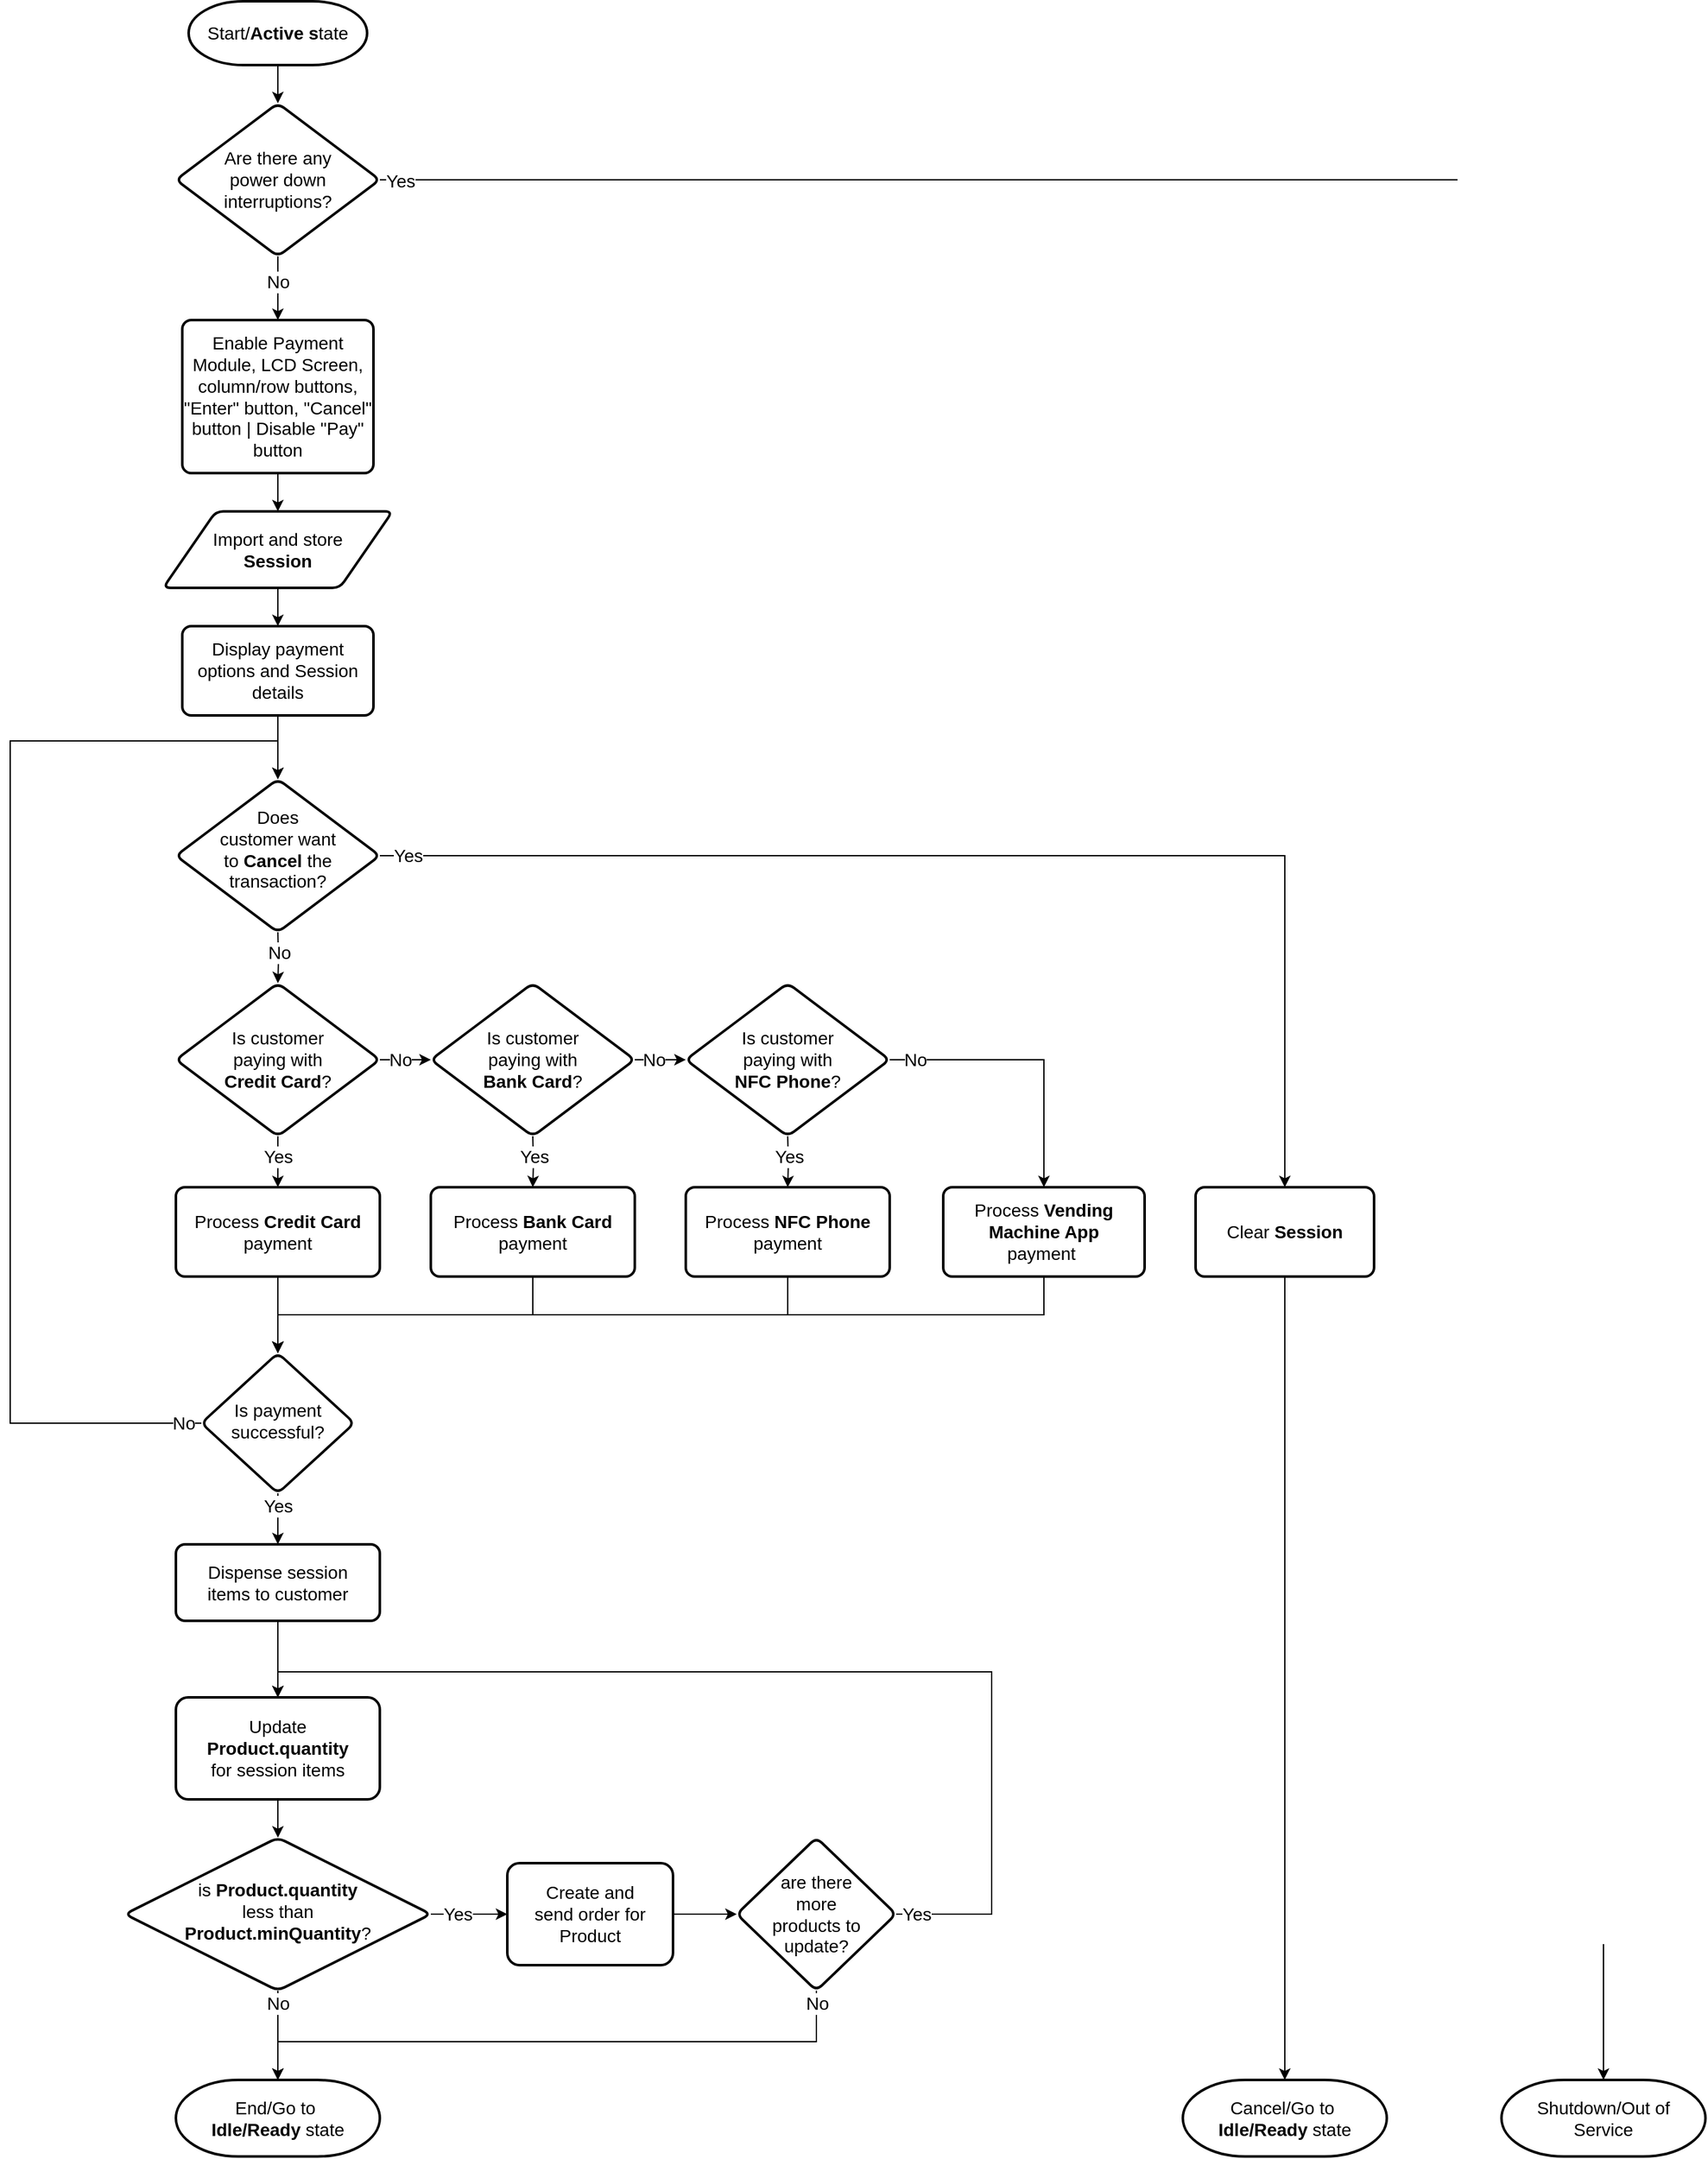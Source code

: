 <mxfile version="24.0.2" type="device">
  <diagram id="C5RBs43oDa-KdzZeNtuy" name="Page-1">
    <mxGraphModel dx="1391" dy="2658" grid="1" gridSize="10" guides="1" tooltips="1" connect="1" arrows="1" fold="1" page="1" pageScale="1" pageWidth="827" pageHeight="1169" background="none" math="0" shadow="0">
      <root>
        <mxCell id="WIyWlLk6GJQsqaUBKTNV-0" />
        <mxCell id="WIyWlLk6GJQsqaUBKTNV-1" parent="WIyWlLk6GJQsqaUBKTNV-0" />
        <mxCell id="KL7KvYvC_I1cgrCWBJxJ-2" value="" style="edgeStyle=orthogonalEdgeStyle;rounded=0;orthogonalLoop=1;jettySize=auto;html=1;" edge="1" parent="WIyWlLk6GJQsqaUBKTNV-1" source="eG1vH4hT44DBcO4QuvE--0" target="KL7KvYvC_I1cgrCWBJxJ-1">
          <mxGeometry relative="1" as="geometry" />
        </mxCell>
        <mxCell id="eG1vH4hT44DBcO4QuvE--0" value="Start/&lt;b style=&quot;font-size: 14px;&quot;&gt;Active s&lt;/b&gt;tate" style="strokeWidth=2;html=1;shape=mxgraph.flowchart.terminator;whiteSpace=wrap;rounded=0;fontSize=14;align=center;" parent="WIyWlLk6GJQsqaUBKTNV-1" vertex="1">
          <mxGeometry x="370" y="-230" width="140" height="50" as="geometry" />
        </mxCell>
        <mxCell id="eG1vH4hT44DBcO4QuvE--26" value="" style="edgeStyle=orthogonalEdgeStyle;rounded=0;orthogonalLoop=1;jettySize=auto;html=1;fontSize=14;" parent="WIyWlLk6GJQsqaUBKTNV-1" source="eG1vH4hT44DBcO4QuvE--1" target="eG1vH4hT44DBcO4QuvE--25" edge="1">
          <mxGeometry relative="1" as="geometry" />
        </mxCell>
        <mxCell id="eG1vH4hT44DBcO4QuvE--1" value="Import and store &lt;b style=&quot;font-size: 14px;&quot;&gt;Session&lt;/b&gt;" style="shape=parallelogram;html=1;strokeWidth=2;perimeter=parallelogramPerimeter;whiteSpace=wrap;rounded=1;arcSize=12;size=0.23;spacing=5;spacingLeft=30;spacingRight=30;align=center;fontSize=14;" parent="WIyWlLk6GJQsqaUBKTNV-1" vertex="1">
          <mxGeometry x="350" y="170" width="180" height="60" as="geometry" />
        </mxCell>
        <mxCell id="eG1vH4hT44DBcO4QuvE--30" value="" style="edgeStyle=orthogonalEdgeStyle;rounded=0;orthogonalLoop=1;jettySize=auto;html=1;entryX=0.5;entryY=0;entryDx=0;entryDy=0;fontSize=14;" parent="WIyWlLk6GJQsqaUBKTNV-1" target="eG1vH4hT44DBcO4QuvE--120" edge="1">
          <mxGeometry relative="1" as="geometry">
            <mxPoint x="440" y="500" as="sourcePoint" />
            <mxPoint x="440" y="540" as="targetPoint" />
          </mxGeometry>
        </mxCell>
        <mxCell id="eG1vH4hT44DBcO4QuvE--33" value="No" style="edgeLabel;html=1;align=center;verticalAlign=middle;resizable=0;points=[];fontSize=14;" parent="eG1vH4hT44DBcO4QuvE--30" vertex="1" connectable="0">
          <mxGeometry x="-0.028" y="1" relative="1" as="geometry">
            <mxPoint x="-1" y="-4" as="offset" />
          </mxGeometry>
        </mxCell>
        <mxCell id="eG1vH4hT44DBcO4QuvE--27" value="" style="edgeStyle=orthogonalEdgeStyle;rounded=0;orthogonalLoop=1;jettySize=auto;html=1;entryX=0.5;entryY=0;entryDx=0;entryDy=0;fontSize=14;" parent="WIyWlLk6GJQsqaUBKTNV-1" source="eG1vH4hT44DBcO4QuvE--25" target="eG1vH4hT44DBcO4QuvE--52" edge="1">
          <mxGeometry relative="1" as="geometry">
            <mxPoint x="440" y="350" as="targetPoint" />
          </mxGeometry>
        </mxCell>
        <mxCell id="eG1vH4hT44DBcO4QuvE--25" value="Display payment options and Session details" style="rounded=1;whiteSpace=wrap;html=1;absoluteArcSize=1;arcSize=14;strokeWidth=2;fontSize=14;" parent="WIyWlLk6GJQsqaUBKTNV-1" vertex="1">
          <mxGeometry x="365" y="260" width="150" height="70" as="geometry" />
        </mxCell>
        <mxCell id="eG1vH4hT44DBcO4QuvE--155" style="edgeStyle=orthogonalEdgeStyle;rounded=0;orthogonalLoop=1;jettySize=auto;html=1;entryX=0.5;entryY=0;entryDx=0;entryDy=0;fontSize=14;" parent="WIyWlLk6GJQsqaUBKTNV-1" source="eG1vH4hT44DBcO4QuvE--52" target="eG1vH4hT44DBcO4QuvE--113" edge="1">
          <mxGeometry relative="1" as="geometry" />
        </mxCell>
        <mxCell id="eG1vH4hT44DBcO4QuvE--156" value="Yes" style="edgeLabel;html=1;align=center;verticalAlign=middle;resizable=0;points=[];fontSize=14;" parent="eG1vH4hT44DBcO4QuvE--155" vertex="1" connectable="0">
          <mxGeometry x="-0.956" y="-1" relative="1" as="geometry">
            <mxPoint y="-1" as="offset" />
          </mxGeometry>
        </mxCell>
        <mxCell id="eG1vH4hT44DBcO4QuvE--52" value="Does customer want to &lt;b style=&quot;font-size: 14px;&quot;&gt;C&lt;span style=&quot;font-size: 14px;&quot;&gt;ancel &lt;/span&gt;&lt;/b&gt;the transaction?" style="rhombus;whiteSpace=wrap;html=1;strokeWidth=2;rounded=1;arcSize=12;spacing=5;spacingLeft=30;spacingRight=30;fontSize=14;spacingBottom=10;" parent="WIyWlLk6GJQsqaUBKTNV-1" vertex="1">
          <mxGeometry x="360" y="380" width="160" height="120" as="geometry" />
        </mxCell>
        <mxCell id="eG1vH4hT44DBcO4QuvE--112" value="" style="edgeStyle=orthogonalEdgeStyle;rounded=0;orthogonalLoop=1;jettySize=auto;html=1;entryX=0.5;entryY=0;entryDx=0;entryDy=0;entryPerimeter=0;fontSize=14;" parent="WIyWlLk6GJQsqaUBKTNV-1" source="eG1vH4hT44DBcO4QuvE--113" target="KL7KvYvC_I1cgrCWBJxJ-9" edge="1">
          <mxGeometry relative="1" as="geometry">
            <mxPoint x="1230" y="800" as="targetPoint" />
            <Array as="points">
              <mxPoint x="1230" y="1390" />
              <mxPoint x="1230" y="1390" />
            </Array>
          </mxGeometry>
        </mxCell>
        <mxCell id="eG1vH4hT44DBcO4QuvE--113" value="Clear &lt;b style=&quot;font-size: 14px;&quot;&gt;Session&lt;/b&gt;" style="rounded=1;whiteSpace=wrap;html=1;absoluteArcSize=1;arcSize=14;strokeWidth=2;fontSize=14;spacing=5;spacingLeft=2;spacingRight=2;" parent="WIyWlLk6GJQsqaUBKTNV-1" vertex="1">
          <mxGeometry x="1160" y="700" width="140" height="70" as="geometry" />
        </mxCell>
        <mxCell id="eG1vH4hT44DBcO4QuvE--116" value="" style="edgeStyle=orthogonalEdgeStyle;rounded=0;orthogonalLoop=1;jettySize=auto;html=1;fontSize=14;" parent="WIyWlLk6GJQsqaUBKTNV-1" source="eG1vH4hT44DBcO4QuvE--120" target="eG1vH4hT44DBcO4QuvE--123" edge="1">
          <mxGeometry relative="1" as="geometry" />
        </mxCell>
        <mxCell id="eG1vH4hT44DBcO4QuvE--117" value="No" style="edgeLabel;html=1;align=center;verticalAlign=middle;resizable=0;points=[];fontSize=14;" parent="eG1vH4hT44DBcO4QuvE--116" vertex="1" connectable="0">
          <mxGeometry x="-0.097" y="1" relative="1" as="geometry">
            <mxPoint x="-2" y="1" as="offset" />
          </mxGeometry>
        </mxCell>
        <mxCell id="eG1vH4hT44DBcO4QuvE--118" value="" style="edgeStyle=orthogonalEdgeStyle;rounded=0;orthogonalLoop=1;jettySize=auto;html=1;fontSize=14;" parent="WIyWlLk6GJQsqaUBKTNV-1" source="eG1vH4hT44DBcO4QuvE--120" target="eG1vH4hT44DBcO4QuvE--126" edge="1">
          <mxGeometry relative="1" as="geometry" />
        </mxCell>
        <mxCell id="eG1vH4hT44DBcO4QuvE--119" value="Yes" style="edgeLabel;html=1;align=center;verticalAlign=middle;resizable=0;points=[];fontSize=14;" parent="eG1vH4hT44DBcO4QuvE--118" vertex="1" connectable="0">
          <mxGeometry x="-0.08" y="2" relative="1" as="geometry">
            <mxPoint x="-2" y="-3" as="offset" />
          </mxGeometry>
        </mxCell>
        <mxCell id="eG1vH4hT44DBcO4QuvE--120" value="Is customer paying with &lt;b style=&quot;font-size: 14px;&quot;&gt;Credit Card&lt;/b&gt;?" style="rhombus;whiteSpace=wrap;html=1;strokeWidth=2;rounded=1;arcSize=12;spacing=5;spacingLeft=30;spacingRight=30;fontSize=14;" parent="WIyWlLk6GJQsqaUBKTNV-1" vertex="1">
          <mxGeometry x="360" y="540" width="160" height="120" as="geometry" />
        </mxCell>
        <mxCell id="eG1vH4hT44DBcO4QuvE--121" value="" style="edgeStyle=orthogonalEdgeStyle;rounded=0;orthogonalLoop=1;jettySize=auto;html=1;fontSize=14;" parent="WIyWlLk6GJQsqaUBKTNV-1" source="eG1vH4hT44DBcO4QuvE--123" target="eG1vH4hT44DBcO4QuvE--124" edge="1">
          <mxGeometry relative="1" as="geometry" />
        </mxCell>
        <mxCell id="eG1vH4hT44DBcO4QuvE--122" value="No" style="edgeLabel;html=1;align=center;verticalAlign=middle;resizable=0;points=[];fontSize=14;" parent="eG1vH4hT44DBcO4QuvE--121" vertex="1" connectable="0">
          <mxGeometry x="-0.045" y="1" relative="1" as="geometry">
            <mxPoint x="-4" y="1" as="offset" />
          </mxGeometry>
        </mxCell>
        <mxCell id="eG1vH4hT44DBcO4QuvE--123" value="Is customer paying with &lt;b style=&quot;font-size: 14px;&quot;&gt;Bank Card&lt;/b&gt;?" style="rhombus;whiteSpace=wrap;html=1;strokeWidth=2;rounded=1;arcSize=12;spacing=5;spacingLeft=30;spacingRight=30;fontSize=14;" parent="WIyWlLk6GJQsqaUBKTNV-1" vertex="1">
          <mxGeometry x="560" y="540" width="160" height="120" as="geometry" />
        </mxCell>
        <mxCell id="eG1vH4hT44DBcO4QuvE--124" value="Is customer paying with &lt;b style=&quot;font-size: 14px;&quot;&gt;NFC Phone&lt;/b&gt;?" style="rhombus;whiteSpace=wrap;html=1;strokeWidth=2;rounded=1;arcSize=12;spacing=5;spacingLeft=30;spacingRight=30;fontSize=14;" parent="WIyWlLk6GJQsqaUBKTNV-1" vertex="1">
          <mxGeometry x="760" y="540" width="160" height="120" as="geometry" />
        </mxCell>
        <mxCell id="eG1vH4hT44DBcO4QuvE--125" value="" style="edgeStyle=orthogonalEdgeStyle;rounded=0;orthogonalLoop=1;jettySize=auto;html=1;entryX=0.5;entryY=0;entryDx=0;entryDy=0;fontSize=14;" parent="WIyWlLk6GJQsqaUBKTNV-1" source="eG1vH4hT44DBcO4QuvE--126" target="eG1vH4hT44DBcO4QuvE--141" edge="1">
          <mxGeometry relative="1" as="geometry">
            <mxPoint x="440" y="820" as="targetPoint" />
          </mxGeometry>
        </mxCell>
        <mxCell id="eG1vH4hT44DBcO4QuvE--126" value="Process&amp;nbsp;&lt;b style=&quot;border-color: var(--border-color); font-size: 14px;&quot;&gt;Credit Card &lt;/b&gt;&lt;span style=&quot;border-color: var(--border-color); font-size: 14px;&quot;&gt;payment&lt;/span&gt;" style="rounded=1;whiteSpace=wrap;html=1;absoluteArcSize=1;arcSize=14;strokeWidth=2;fontSize=14;spacing=5;spacingLeft=2;spacingRight=2;" parent="WIyWlLk6GJQsqaUBKTNV-1" vertex="1">
          <mxGeometry x="360" y="700" width="160" height="70" as="geometry" />
        </mxCell>
        <mxCell id="eG1vH4hT44DBcO4QuvE--127" value="" style="edgeStyle=orthogonalEdgeStyle;rounded=0;orthogonalLoop=1;jettySize=auto;html=1;fontSize=14;" parent="WIyWlLk6GJQsqaUBKTNV-1" target="eG1vH4hT44DBcO4QuvE--129" edge="1">
          <mxGeometry relative="1" as="geometry">
            <mxPoint x="640" y="660" as="sourcePoint" />
          </mxGeometry>
        </mxCell>
        <mxCell id="eG1vH4hT44DBcO4QuvE--128" value="Yes" style="edgeLabel;html=1;align=center;verticalAlign=middle;resizable=0;points=[];fontSize=14;" parent="eG1vH4hT44DBcO4QuvE--127" vertex="1" connectable="0">
          <mxGeometry x="-0.08" y="2" relative="1" as="geometry">
            <mxPoint x="-2" y="-3" as="offset" />
          </mxGeometry>
        </mxCell>
        <mxCell id="eG1vH4hT44DBcO4QuvE--129" value="Process &lt;b style=&quot;font-size: 14px;&quot;&gt;Bank Card&lt;/b&gt; payment" style="rounded=1;whiteSpace=wrap;html=1;absoluteArcSize=1;arcSize=14;strokeWidth=2;fontSize=14;spacing=5;spacingLeft=2;spacingRight=2;" parent="WIyWlLk6GJQsqaUBKTNV-1" vertex="1">
          <mxGeometry x="560" y="700" width="160" height="70" as="geometry" />
        </mxCell>
        <mxCell id="eG1vH4hT44DBcO4QuvE--130" value="" style="edgeStyle=orthogonalEdgeStyle;rounded=0;orthogonalLoop=1;jettySize=auto;html=1;fontSize=14;" parent="WIyWlLk6GJQsqaUBKTNV-1" target="eG1vH4hT44DBcO4QuvE--133" edge="1">
          <mxGeometry relative="1" as="geometry">
            <mxPoint x="840" y="660" as="sourcePoint" />
          </mxGeometry>
        </mxCell>
        <mxCell id="eG1vH4hT44DBcO4QuvE--131" value="Yes" style="edgeLabel;html=1;align=center;verticalAlign=middle;resizable=0;points=[];fontSize=14;" parent="eG1vH4hT44DBcO4QuvE--130" vertex="1" connectable="0">
          <mxGeometry x="-0.08" y="2" relative="1" as="geometry">
            <mxPoint x="-2" y="-3" as="offset" />
          </mxGeometry>
        </mxCell>
        <mxCell id="eG1vH4hT44DBcO4QuvE--132" style="edgeStyle=orthogonalEdgeStyle;rounded=0;orthogonalLoop=1;jettySize=auto;html=1;entryX=0.5;entryY=0;entryDx=0;entryDy=0;fontSize=14;" parent="WIyWlLk6GJQsqaUBKTNV-1" source="eG1vH4hT44DBcO4QuvE--133" target="eG1vH4hT44DBcO4QuvE--141" edge="1">
          <mxGeometry relative="1" as="geometry">
            <mxPoint x="440" y="820" as="targetPoint" />
            <Array as="points">
              <mxPoint x="840" y="800" />
              <mxPoint x="440" y="800" />
            </Array>
          </mxGeometry>
        </mxCell>
        <mxCell id="eG1vH4hT44DBcO4QuvE--133" value="Process &lt;b style=&quot;font-size: 14px;&quot;&gt;NFC Phone&lt;/b&gt; payment" style="rounded=1;whiteSpace=wrap;html=1;absoluteArcSize=1;arcSize=14;strokeWidth=2;fontSize=14;spacing=5;spacingLeft=2;spacingRight=2;" parent="WIyWlLk6GJQsqaUBKTNV-1" vertex="1">
          <mxGeometry x="760" y="700" width="160" height="70" as="geometry" />
        </mxCell>
        <mxCell id="eG1vH4hT44DBcO4QuvE--134" value="" style="edgeStyle=orthogonalEdgeStyle;rounded=0;orthogonalLoop=1;jettySize=auto;html=1;exitX=1;exitY=0.5;exitDx=0;exitDy=0;fontSize=14;" parent="WIyWlLk6GJQsqaUBKTNV-1" source="eG1vH4hT44DBcO4QuvE--124" target="eG1vH4hT44DBcO4QuvE--136" edge="1">
          <mxGeometry relative="1" as="geometry">
            <mxPoint x="1050" y="660" as="sourcePoint" />
          </mxGeometry>
        </mxCell>
        <mxCell id="eG1vH4hT44DBcO4QuvE--135" value="No" style="edgeLabel;html=1;align=center;verticalAlign=middle;resizable=0;points=[];fontSize=14;" parent="eG1vH4hT44DBcO4QuvE--134" vertex="1" connectable="0">
          <mxGeometry x="-0.08" y="2" relative="1" as="geometry">
            <mxPoint x="-82" y="2" as="offset" />
          </mxGeometry>
        </mxCell>
        <mxCell id="eG1vH4hT44DBcO4QuvE--136" value="Process&amp;nbsp;&lt;b style=&quot;font-size: 14px;&quot;&gt;Vending Machine App&lt;/b&gt; payment&amp;nbsp;" style="rounded=1;whiteSpace=wrap;html=1;absoluteArcSize=1;arcSize=14;strokeWidth=2;fontSize=14;spacing=5;spacingLeft=2;spacingRight=2;" parent="WIyWlLk6GJQsqaUBKTNV-1" vertex="1">
          <mxGeometry x="962" y="700" width="158" height="70" as="geometry" />
        </mxCell>
        <mxCell id="eG1vH4hT44DBcO4QuvE--137" style="edgeStyle=orthogonalEdgeStyle;rounded=0;orthogonalLoop=1;jettySize=auto;html=1;entryX=0.5;entryY=0;entryDx=0;entryDy=0;fontSize=14;" parent="WIyWlLk6GJQsqaUBKTNV-1" source="eG1vH4hT44DBcO4QuvE--129" target="eG1vH4hT44DBcO4QuvE--141" edge="1">
          <mxGeometry relative="1" as="geometry">
            <mxPoint x="440" y="820" as="targetPoint" />
            <Array as="points">
              <mxPoint x="640" y="800" />
              <mxPoint x="440" y="800" />
            </Array>
          </mxGeometry>
        </mxCell>
        <mxCell id="eG1vH4hT44DBcO4QuvE--138" style="edgeStyle=orthogonalEdgeStyle;rounded=0;orthogonalLoop=1;jettySize=auto;html=1;entryX=0.5;entryY=0;entryDx=0;entryDy=0;fontSize=14;" parent="WIyWlLk6GJQsqaUBKTNV-1" source="eG1vH4hT44DBcO4QuvE--136" target="eG1vH4hT44DBcO4QuvE--141" edge="1">
          <mxGeometry relative="1" as="geometry">
            <mxPoint x="440" y="820" as="targetPoint" />
            <Array as="points">
              <mxPoint x="1041" y="800" />
              <mxPoint x="440" y="800" />
            </Array>
          </mxGeometry>
        </mxCell>
        <mxCell id="eG1vH4hT44DBcO4QuvE--140" value="" style="edgeStyle=orthogonalEdgeStyle;rounded=0;orthogonalLoop=1;jettySize=auto;html=1;entryX=0.5;entryY=0;entryDx=0;entryDy=0;fontSize=14;" parent="WIyWlLk6GJQsqaUBKTNV-1" source="eG1vH4hT44DBcO4QuvE--141" target="eG1vH4hT44DBcO4QuvE--145" edge="1">
          <mxGeometry relative="1" as="geometry">
            <mxPoint x="440.059" y="970" as="targetPoint" />
          </mxGeometry>
        </mxCell>
        <mxCell id="eG1vH4hT44DBcO4QuvE--154" value="Yes" style="edgeLabel;html=1;align=center;verticalAlign=middle;resizable=0;points=[];fontSize=14;" parent="eG1vH4hT44DBcO4QuvE--140" vertex="1" connectable="0">
          <mxGeometry x="0.246" relative="1" as="geometry">
            <mxPoint y="-15" as="offset" />
          </mxGeometry>
        </mxCell>
        <mxCell id="eG1vH4hT44DBcO4QuvE--157" style="edgeStyle=orthogonalEdgeStyle;rounded=0;orthogonalLoop=1;jettySize=auto;html=1;entryX=0.5;entryY=0;entryDx=0;entryDy=0;fontSize=14;" parent="WIyWlLk6GJQsqaUBKTNV-1" source="eG1vH4hT44DBcO4QuvE--141" target="eG1vH4hT44DBcO4QuvE--52" edge="1">
          <mxGeometry relative="1" as="geometry">
            <Array as="points">
              <mxPoint x="230" y="885" />
              <mxPoint x="230" y="350" />
              <mxPoint x="440" y="350" />
            </Array>
          </mxGeometry>
        </mxCell>
        <mxCell id="eG1vH4hT44DBcO4QuvE--158" value="No" style="edgeLabel;html=1;align=center;verticalAlign=middle;resizable=0;points=[];fontSize=14;" parent="eG1vH4hT44DBcO4QuvE--157" vertex="1" connectable="0">
          <mxGeometry x="-0.964" y="1" relative="1" as="geometry">
            <mxPoint x="2" y="-1" as="offset" />
          </mxGeometry>
        </mxCell>
        <mxCell id="eG1vH4hT44DBcO4QuvE--141" value="Is payment successful?" style="rhombus;whiteSpace=wrap;html=1;strokeWidth=2;rounded=1;arcSize=12;spacing=0;spacingLeft=30;spacingRight=30;fontSize=14;spacingBottom=5;" parent="WIyWlLk6GJQsqaUBKTNV-1" vertex="1">
          <mxGeometry x="380" y="830" width="120" height="110" as="geometry" />
        </mxCell>
        <mxCell id="eG1vH4hT44DBcO4QuvE--142" value="" style="edgeStyle=orthogonalEdgeStyle;rounded=0;orthogonalLoop=1;jettySize=auto;html=1;fontSize=14;" parent="WIyWlLk6GJQsqaUBKTNV-1" source="eG1vH4hT44DBcO4QuvE--143" edge="1">
          <mxGeometry relative="1" as="geometry">
            <mxPoint x="440.059" y="1210" as="targetPoint" />
          </mxGeometry>
        </mxCell>
        <mxCell id="eG1vH4hT44DBcO4QuvE--143" value="Update &lt;b style=&quot;font-size: 14px;&quot;&gt;Product.quantity&lt;/b&gt; for session items" style="whiteSpace=wrap;html=1;fontSize=14;strokeWidth=2;rounded=1;arcSize=12;spacing=0;spacingLeft=20;spacingRight=20;spacingBottom=0;align=center;" parent="WIyWlLk6GJQsqaUBKTNV-1" vertex="1">
          <mxGeometry x="360" y="1100" width="160" height="80" as="geometry" />
        </mxCell>
        <mxCell id="eG1vH4hT44DBcO4QuvE--144" value="" style="edgeStyle=orthogonalEdgeStyle;rounded=0;orthogonalLoop=1;jettySize=auto;html=1;fontSize=14;" parent="WIyWlLk6GJQsqaUBKTNV-1" source="eG1vH4hT44DBcO4QuvE--145" target="eG1vH4hT44DBcO4QuvE--143" edge="1">
          <mxGeometry relative="1" as="geometry" />
        </mxCell>
        <mxCell id="eG1vH4hT44DBcO4QuvE--145" value="Dispense session items to customer" style="whiteSpace=wrap;html=1;fontSize=14;strokeWidth=2;rounded=1;arcSize=12;spacing=0;spacingLeft=20;spacingRight=20;spacingBottom=0;align=center;" parent="WIyWlLk6GJQsqaUBKTNV-1" vertex="1">
          <mxGeometry x="360" y="980" width="160" height="60" as="geometry" />
        </mxCell>
        <mxCell id="eG1vH4hT44DBcO4QuvE--146" value="" style="edgeStyle=orthogonalEdgeStyle;rounded=0;orthogonalLoop=1;jettySize=auto;html=1;fontSize=14;" parent="WIyWlLk6GJQsqaUBKTNV-1" source="eG1vH4hT44DBcO4QuvE--150" target="eG1vH4hT44DBcO4QuvE--151" edge="1">
          <mxGeometry relative="1" as="geometry" />
        </mxCell>
        <mxCell id="eG1vH4hT44DBcO4QuvE--147" value="Yes" style="edgeLabel;html=1;align=center;verticalAlign=middle;resizable=0;points=[];fontSize=14;" parent="eG1vH4hT44DBcO4QuvE--146" vertex="1" connectable="0">
          <mxGeometry x="-0.151" y="-3" relative="1" as="geometry">
            <mxPoint x="-5" y="-3" as="offset" />
          </mxGeometry>
        </mxCell>
        <mxCell id="eG1vH4hT44DBcO4QuvE--148" value="" style="edgeStyle=orthogonalEdgeStyle;rounded=0;orthogonalLoop=1;jettySize=auto;html=1;entryX=0.5;entryY=0;entryDx=0;entryDy=0;entryPerimeter=0;fontSize=14;" parent="WIyWlLk6GJQsqaUBKTNV-1" source="eG1vH4hT44DBcO4QuvE--150" target="eG1vH4hT44DBcO4QuvE--153" edge="1">
          <mxGeometry relative="1" as="geometry">
            <mxPoint x="440" y="1400" as="targetPoint" />
          </mxGeometry>
        </mxCell>
        <mxCell id="eG1vH4hT44DBcO4QuvE--149" value="No" style="edgeLabel;html=1;align=center;verticalAlign=middle;resizable=0;points=[];fontSize=14;" parent="eG1vH4hT44DBcO4QuvE--148" vertex="1" connectable="0">
          <mxGeometry x="-0.506" y="4" relative="1" as="geometry">
            <mxPoint x="-4" y="-8" as="offset" />
          </mxGeometry>
        </mxCell>
        <mxCell id="eG1vH4hT44DBcO4QuvE--150" value="is &lt;b style=&quot;font-size: 14px;&quot;&gt;Product.quantity&lt;/b&gt; less than &lt;b style=&quot;font-size: 14px;&quot;&gt;Product.minQuantity&lt;/b&gt;?" style="rhombus;whiteSpace=wrap;html=1;strokeWidth=2;rounded=1;arcSize=12;spacing=0;spacingLeft=60;spacingRight=60;fontSize=14;spacingBottom=5;" parent="WIyWlLk6GJQsqaUBKTNV-1" vertex="1">
          <mxGeometry x="320" y="1210" width="240" height="120" as="geometry" />
        </mxCell>
        <mxCell id="eG1vH4hT44DBcO4QuvE--160" value="" style="edgeStyle=orthogonalEdgeStyle;rounded=0;orthogonalLoop=1;jettySize=auto;html=1;fontSize=14;" parent="WIyWlLk6GJQsqaUBKTNV-1" source="eG1vH4hT44DBcO4QuvE--151" target="eG1vH4hT44DBcO4QuvE--159" edge="1">
          <mxGeometry relative="1" as="geometry" />
        </mxCell>
        <mxCell id="eG1vH4hT44DBcO4QuvE--151" value="Create and send order for Product" style="whiteSpace=wrap;html=1;fontSize=14;strokeWidth=2;rounded=1;arcSize=12;spacing=0;spacingLeft=15;spacingRight=15;spacingBottom=0;" parent="WIyWlLk6GJQsqaUBKTNV-1" vertex="1">
          <mxGeometry x="620" y="1230" width="130" height="80" as="geometry" />
        </mxCell>
        <mxCell id="eG1vH4hT44DBcO4QuvE--152" style="edgeStyle=orthogonalEdgeStyle;rounded=0;orthogonalLoop=1;jettySize=auto;html=1;entryX=0.5;entryY=0;entryDx=0;entryDy=0;entryPerimeter=0;exitX=0.5;exitY=1;exitDx=0;exitDy=0;fontSize=14;" parent="WIyWlLk6GJQsqaUBKTNV-1" source="eG1vH4hT44DBcO4QuvE--159" target="eG1vH4hT44DBcO4QuvE--153" edge="1">
          <mxGeometry relative="1" as="geometry">
            <mxPoint x="440" y="1400" as="targetPoint" />
            <Array as="points">
              <mxPoint x="863" y="1370" />
              <mxPoint x="440" y="1370" />
            </Array>
            <mxPoint x="863" y="1340" as="sourcePoint" />
          </mxGeometry>
        </mxCell>
        <mxCell id="eG1vH4hT44DBcO4QuvE--161" value="No" style="edgeLabel;html=1;align=center;verticalAlign=middle;resizable=0;points=[];fontSize=14;" parent="eG1vH4hT44DBcO4QuvE--152" vertex="1" connectable="0">
          <mxGeometry x="-0.949" y="1" relative="1" as="geometry">
            <mxPoint x="-1" y="-3" as="offset" />
          </mxGeometry>
        </mxCell>
        <mxCell id="eG1vH4hT44DBcO4QuvE--153" value="End/Go to&amp;nbsp;&lt;br style=&quot;font-size: 14px;&quot;&gt;&lt;b style=&quot;font-size: 14px;&quot;&gt;Idle/Ready&lt;/b&gt; state" style="strokeWidth=2;html=1;shape=mxgraph.flowchart.terminator;whiteSpace=wrap;rounded=0;fontSize=14;align=center;spacingLeft=15;spacingRight=15;" parent="WIyWlLk6GJQsqaUBKTNV-1" vertex="1">
          <mxGeometry x="360" y="1400" width="160" height="60" as="geometry" />
        </mxCell>
        <mxCell id="eG1vH4hT44DBcO4QuvE--162" style="edgeStyle=orthogonalEdgeStyle;rounded=0;orthogonalLoop=1;jettySize=auto;html=1;entryX=0.5;entryY=0;entryDx=0;entryDy=0;fontSize=14;" parent="WIyWlLk6GJQsqaUBKTNV-1" source="eG1vH4hT44DBcO4QuvE--159" target="eG1vH4hT44DBcO4QuvE--143" edge="1">
          <mxGeometry relative="1" as="geometry">
            <Array as="points">
              <mxPoint x="1000" y="1270" />
              <mxPoint x="1000" y="1080" />
              <mxPoint x="440" y="1080" />
            </Array>
          </mxGeometry>
        </mxCell>
        <mxCell id="eG1vH4hT44DBcO4QuvE--163" value="Yes" style="edgeLabel;html=1;align=center;verticalAlign=middle;resizable=0;points=[];fontSize=14;" parent="eG1vH4hT44DBcO4QuvE--162" vertex="1" connectable="0">
          <mxGeometry x="-0.952" y="-1" relative="1" as="geometry">
            <mxPoint x="-5" y="-1" as="offset" />
          </mxGeometry>
        </mxCell>
        <mxCell id="eG1vH4hT44DBcO4QuvE--159" value="are there more products to update?" style="rhombus;whiteSpace=wrap;html=1;fontSize=14;strokeWidth=2;rounded=1;arcSize=12;spacing=0;spacingLeft=20;spacingRight=20;spacingBottom=0;" parent="WIyWlLk6GJQsqaUBKTNV-1" vertex="1">
          <mxGeometry x="800" y="1210" width="125" height="120" as="geometry" />
        </mxCell>
        <mxCell id="KL7KvYvC_I1cgrCWBJxJ-5" value="" style="edgeStyle=orthogonalEdgeStyle;rounded=0;orthogonalLoop=1;jettySize=auto;html=1;" edge="1" parent="WIyWlLk6GJQsqaUBKTNV-1" source="KL7KvYvC_I1cgrCWBJxJ-1" target="KL7KvYvC_I1cgrCWBJxJ-4">
          <mxGeometry relative="1" as="geometry" />
        </mxCell>
        <mxCell id="KL7KvYvC_I1cgrCWBJxJ-8" value="No" style="edgeLabel;html=1;align=center;verticalAlign=middle;resizable=0;points=[];fontSize=14;" vertex="1" connectable="0" parent="KL7KvYvC_I1cgrCWBJxJ-5">
          <mxGeometry x="-0.62" relative="1" as="geometry">
            <mxPoint y="10" as="offset" />
          </mxGeometry>
        </mxCell>
        <mxCell id="KL7KvYvC_I1cgrCWBJxJ-1" value="Are there any power down interruptions?" style="rhombus;whiteSpace=wrap;html=1;strokeWidth=2;rounded=1;arcSize=12;spacing=5;spacingLeft=30;spacingRight=30;fontSize=14;" vertex="1" parent="WIyWlLk6GJQsqaUBKTNV-1">
          <mxGeometry x="360" y="-150" width="160" height="120" as="geometry" />
        </mxCell>
        <mxCell id="KL7KvYvC_I1cgrCWBJxJ-3" style="edgeStyle=orthogonalEdgeStyle;rounded=0;orthogonalLoop=1;jettySize=auto;html=1;entryX=0.5;entryY=0;entryDx=0;entryDy=0;entryPerimeter=0;exitX=1;exitY=0.5;exitDx=0;exitDy=0;" edge="1" parent="WIyWlLk6GJQsqaUBKTNV-1" source="KL7KvYvC_I1cgrCWBJxJ-1" target="KL7KvYvC_I1cgrCWBJxJ-10">
          <mxGeometry relative="1" as="geometry">
            <Array as="points">
              <mxPoint x="1480" y="-90" />
              <mxPoint x="1480" y="1400" />
            </Array>
          </mxGeometry>
        </mxCell>
        <mxCell id="KL7KvYvC_I1cgrCWBJxJ-7" value="Yes" style="edgeLabel;html=1;align=center;verticalAlign=middle;resizable=0;points=[];fontSize=14;" vertex="1" connectable="0" parent="KL7KvYvC_I1cgrCWBJxJ-3">
          <mxGeometry x="-0.987" y="-1" relative="1" as="geometry">
            <mxPoint as="offset" />
          </mxGeometry>
        </mxCell>
        <mxCell id="KL7KvYvC_I1cgrCWBJxJ-6" value="" style="edgeStyle=orthogonalEdgeStyle;rounded=0;orthogonalLoop=1;jettySize=auto;html=1;" edge="1" parent="WIyWlLk6GJQsqaUBKTNV-1" source="KL7KvYvC_I1cgrCWBJxJ-4" target="eG1vH4hT44DBcO4QuvE--1">
          <mxGeometry relative="1" as="geometry" />
        </mxCell>
        <mxCell id="KL7KvYvC_I1cgrCWBJxJ-4" value="Enable Payment Module, LCD Screen, column/row buttons, &quot;Enter&quot; button, &quot;Cancel&quot; button | Disable &quot;Pay&quot; button" style="rounded=1;whiteSpace=wrap;html=1;absoluteArcSize=1;arcSize=14;strokeWidth=2;fontSize=14;" vertex="1" parent="WIyWlLk6GJQsqaUBKTNV-1">
          <mxGeometry x="365" y="20" width="150" height="120" as="geometry" />
        </mxCell>
        <mxCell id="KL7KvYvC_I1cgrCWBJxJ-9" value="Cancel/Go to&amp;nbsp;&lt;br style=&quot;font-size: 14px;&quot;&gt;&lt;b style=&quot;font-size: 14px;&quot;&gt;Idle/Ready&lt;/b&gt; state" style="strokeWidth=2;html=1;shape=mxgraph.flowchart.terminator;whiteSpace=wrap;rounded=0;fontSize=14;align=center;spacingLeft=15;spacingRight=15;" vertex="1" parent="WIyWlLk6GJQsqaUBKTNV-1">
          <mxGeometry x="1150" y="1400" width="160" height="60" as="geometry" />
        </mxCell>
        <mxCell id="KL7KvYvC_I1cgrCWBJxJ-10" value="Shutdown/Out of Service" style="strokeWidth=2;html=1;shape=mxgraph.flowchart.terminator;whiteSpace=wrap;rounded=0;fontSize=14;align=center;spacingLeft=15;spacingRight=15;" vertex="1" parent="WIyWlLk6GJQsqaUBKTNV-1">
          <mxGeometry x="1400" y="1400" width="160" height="60" as="geometry" />
        </mxCell>
      </root>
    </mxGraphModel>
  </diagram>
</mxfile>
